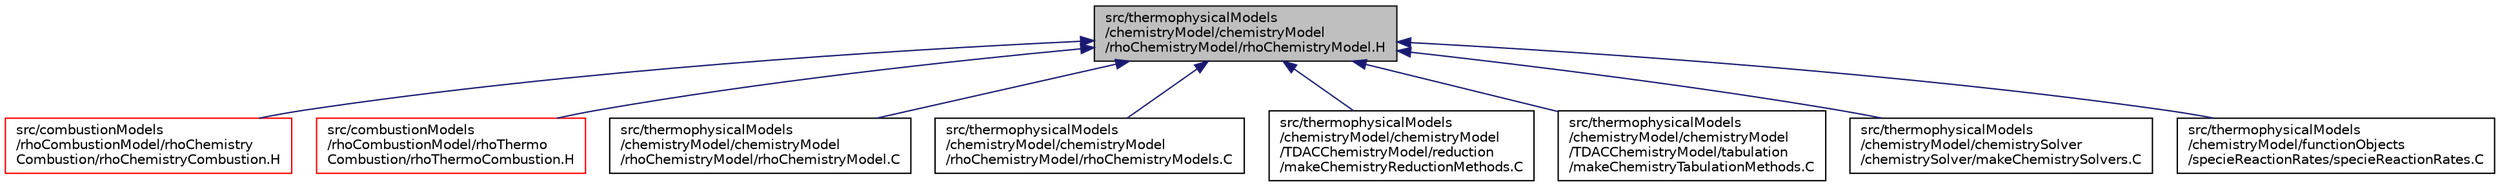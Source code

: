 digraph "src/thermophysicalModels/chemistryModel/chemistryModel/rhoChemistryModel/rhoChemistryModel.H"
{
  bgcolor="transparent";
  edge [fontname="Helvetica",fontsize="10",labelfontname="Helvetica",labelfontsize="10"];
  node [fontname="Helvetica",fontsize="10",shape=record];
  Node332 [label="src/thermophysicalModels\l/chemistryModel/chemistryModel\l/rhoChemistryModel/rhoChemistryModel.H",height=0.2,width=0.4,color="black", fillcolor="grey75", style="filled", fontcolor="black"];
  Node332 -> Node333 [dir="back",color="midnightblue",fontsize="10",style="solid",fontname="Helvetica"];
  Node333 [label="src/combustionModels\l/rhoCombustionModel/rhoChemistry\lCombustion/rhoChemistryCombustion.H",height=0.2,width=0.4,color="red",URL="$a00113.html"];
  Node332 -> Node337 [dir="back",color="midnightblue",fontsize="10",style="solid",fontname="Helvetica"];
  Node337 [label="src/combustionModels\l/rhoCombustionModel/rhoThermo\lCombustion/rhoThermoCombustion.H",height=0.2,width=0.4,color="red",URL="$a00128.html"];
  Node332 -> Node343 [dir="back",color="midnightblue",fontsize="10",style="solid",fontname="Helvetica"];
  Node343 [label="src/thermophysicalModels\l/chemistryModel/chemistryModel\l/rhoChemistryModel/rhoChemistryModel.C",height=0.2,width=0.4,color="black",URL="$a15827.html"];
  Node332 -> Node344 [dir="back",color="midnightblue",fontsize="10",style="solid",fontname="Helvetica"];
  Node344 [label="src/thermophysicalModels\l/chemistryModel/chemistryModel\l/rhoChemistryModel/rhoChemistryModels.C",height=0.2,width=0.4,color="black",URL="$a15836.html",tooltip="Creates chemistry model instances templated on the type of thermodynamics. "];
  Node332 -> Node345 [dir="back",color="midnightblue",fontsize="10",style="solid",fontname="Helvetica"];
  Node345 [label="src/thermophysicalModels\l/chemistryModel/chemistryModel\l/TDACChemistryModel/reduction\l/makeChemistryReductionMethods.C",height=0.2,width=0.4,color="black",URL="$a15887.html"];
  Node332 -> Node346 [dir="back",color="midnightblue",fontsize="10",style="solid",fontname="Helvetica"];
  Node346 [label="src/thermophysicalModels\l/chemistryModel/chemistryModel\l/TDACChemistryModel/tabulation\l/makeChemistryTabulationMethods.C",height=0.2,width=0.4,color="black",URL="$a15938.html"];
  Node332 -> Node347 [dir="back",color="midnightblue",fontsize="10",style="solid",fontname="Helvetica"];
  Node347 [label="src/thermophysicalModels\l/chemistryModel/chemistrySolver\l/chemistrySolver/makeChemistrySolvers.C",height=0.2,width=0.4,color="black",URL="$a15965.html"];
  Node332 -> Node348 [dir="back",color="midnightblue",fontsize="10",style="solid",fontname="Helvetica"];
  Node348 [label="src/thermophysicalModels\l/chemistryModel/functionObjects\l/specieReactionRates/specieReactionRates.C",height=0.2,width=0.4,color="black",URL="$a15989.html"];
}
